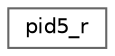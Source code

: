 digraph "Graphical Class Hierarchy"
{
 // LATEX_PDF_SIZE
  bgcolor="transparent";
  edge [fontname=Helvetica,fontsize=10,labelfontname=Helvetica,labelfontsize=10];
  node [fontname=Helvetica,fontsize=10,shape=box,height=0.2,width=0.4];
  rankdir="LR";
  Node0 [id="Node000000",label="pid5_r",height=0.2,width=0.4,color="grey40", fillcolor="white", style="filled",URL="$structpid5__r.html",tooltip=" "];
}
